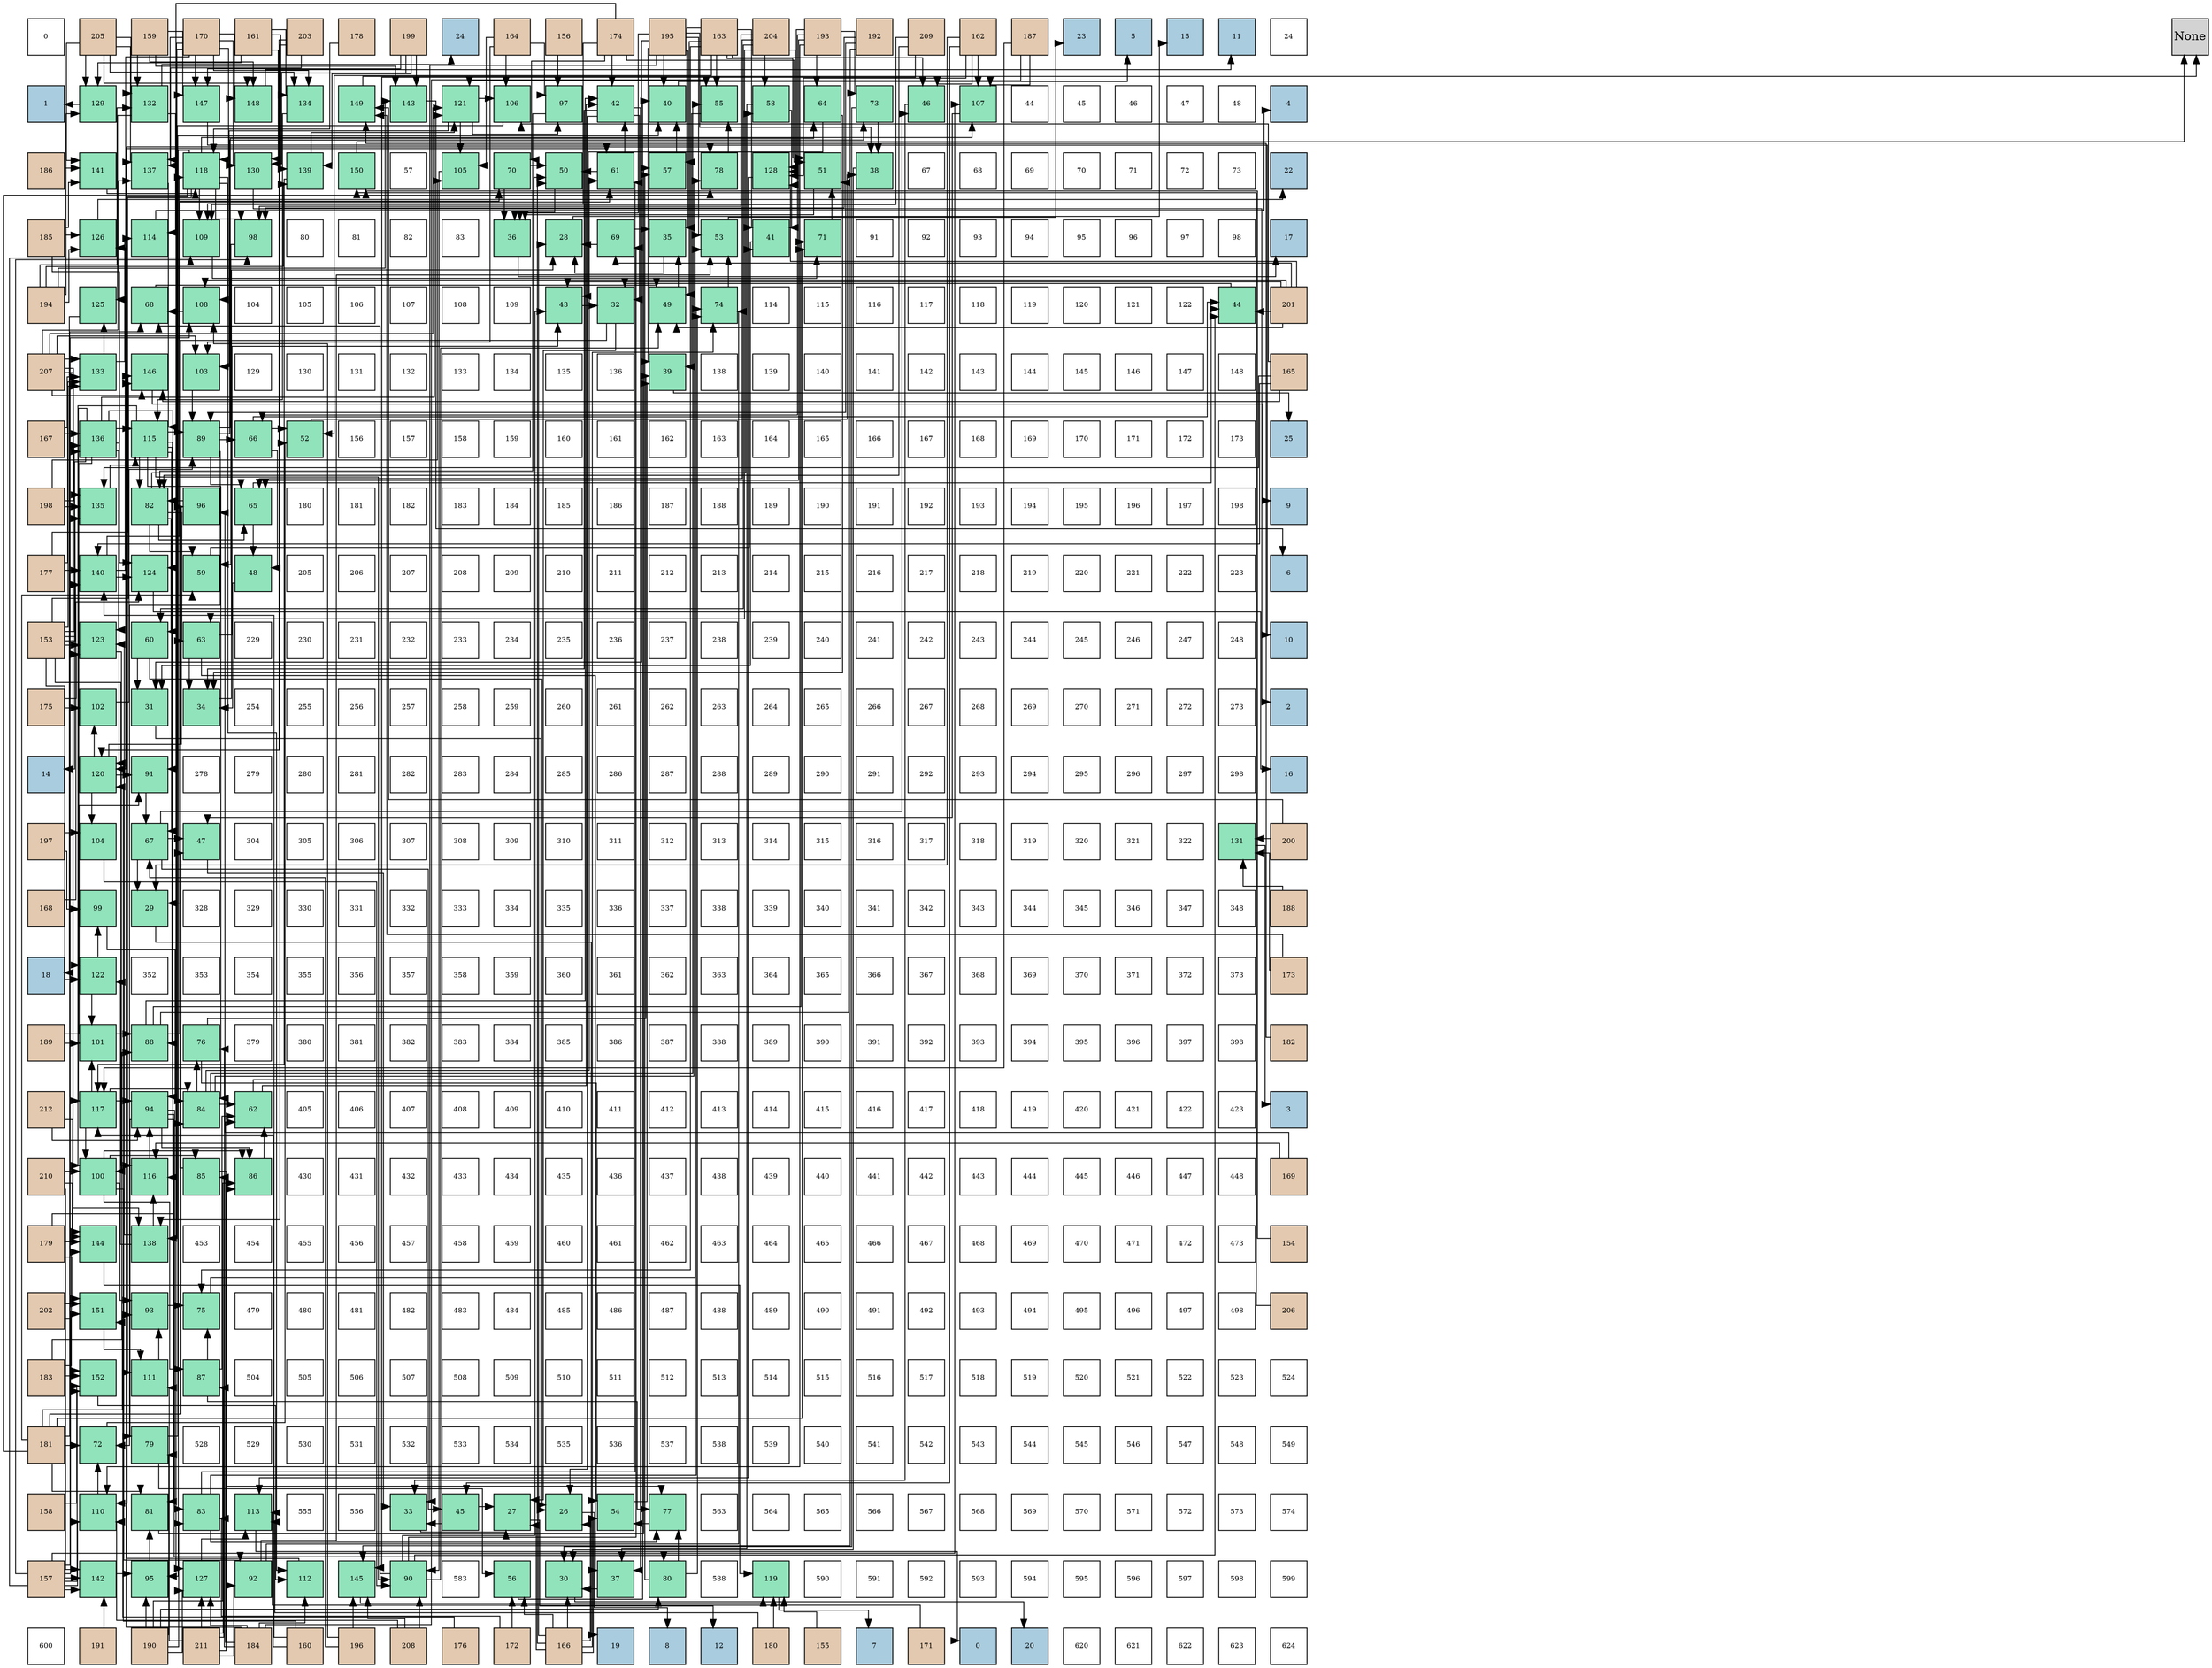 digraph layout{
 rankdir=TB;
 splines=ortho;
 node [style=filled shape=square fixedsize=true width=0.6];
0[label="0", fontsize=8, fillcolor="#ffffff"];
1[label="205", fontsize=8, fillcolor="#e3c9af"];
2[label="159", fontsize=8, fillcolor="#e3c9af"];
3[label="170", fontsize=8, fillcolor="#e3c9af"];
4[label="161", fontsize=8, fillcolor="#e3c9af"];
5[label="203", fontsize=8, fillcolor="#e3c9af"];
6[label="178", fontsize=8, fillcolor="#e3c9af"];
7[label="199", fontsize=8, fillcolor="#e3c9af"];
8[label="24", fontsize=8, fillcolor="#a9ccde"];
9[label="164", fontsize=8, fillcolor="#e3c9af"];
10[label="156", fontsize=8, fillcolor="#e3c9af"];
11[label="174", fontsize=8, fillcolor="#e3c9af"];
12[label="195", fontsize=8, fillcolor="#e3c9af"];
13[label="163", fontsize=8, fillcolor="#e3c9af"];
14[label="204", fontsize=8, fillcolor="#e3c9af"];
15[label="193", fontsize=8, fillcolor="#e3c9af"];
16[label="192", fontsize=8, fillcolor="#e3c9af"];
17[label="209", fontsize=8, fillcolor="#e3c9af"];
18[label="162", fontsize=8, fillcolor="#e3c9af"];
19[label="187", fontsize=8, fillcolor="#e3c9af"];
20[label="23", fontsize=8, fillcolor="#a9ccde"];
21[label="5", fontsize=8, fillcolor="#a9ccde"];
22[label="15", fontsize=8, fillcolor="#a9ccde"];
23[label="11", fontsize=8, fillcolor="#a9ccde"];
24[label="24", fontsize=8, fillcolor="#ffffff"];
25[label="1", fontsize=8, fillcolor="#a9ccde"];
26[label="129", fontsize=8, fillcolor="#91e3bb"];
27[label="132", fontsize=8, fillcolor="#91e3bb"];
28[label="147", fontsize=8, fillcolor="#91e3bb"];
29[label="148", fontsize=8, fillcolor="#91e3bb"];
30[label="134", fontsize=8, fillcolor="#91e3bb"];
31[label="149", fontsize=8, fillcolor="#91e3bb"];
32[label="143", fontsize=8, fillcolor="#91e3bb"];
33[label="121", fontsize=8, fillcolor="#91e3bb"];
34[label="106", fontsize=8, fillcolor="#91e3bb"];
35[label="97", fontsize=8, fillcolor="#91e3bb"];
36[label="42", fontsize=8, fillcolor="#91e3bb"];
37[label="40", fontsize=8, fillcolor="#91e3bb"];
38[label="55", fontsize=8, fillcolor="#91e3bb"];
39[label="58", fontsize=8, fillcolor="#91e3bb"];
40[label="64", fontsize=8, fillcolor="#91e3bb"];
41[label="73", fontsize=8, fillcolor="#91e3bb"];
42[label="46", fontsize=8, fillcolor="#91e3bb"];
43[label="107", fontsize=8, fillcolor="#91e3bb"];
44[label="44", fontsize=8, fillcolor="#ffffff"];
45[label="45", fontsize=8, fillcolor="#ffffff"];
46[label="46", fontsize=8, fillcolor="#ffffff"];
47[label="47", fontsize=8, fillcolor="#ffffff"];
48[label="48", fontsize=8, fillcolor="#ffffff"];
49[label="4", fontsize=8, fillcolor="#a9ccde"];
50[label="186", fontsize=8, fillcolor="#e3c9af"];
51[label="141", fontsize=8, fillcolor="#91e3bb"];
52[label="137", fontsize=8, fillcolor="#91e3bb"];
53[label="118", fontsize=8, fillcolor="#91e3bb"];
54[label="130", fontsize=8, fillcolor="#91e3bb"];
55[label="139", fontsize=8, fillcolor="#91e3bb"];
56[label="150", fontsize=8, fillcolor="#91e3bb"];
57[label="57", fontsize=8, fillcolor="#ffffff"];
58[label="105", fontsize=8, fillcolor="#91e3bb"];
59[label="70", fontsize=8, fillcolor="#91e3bb"];
60[label="50", fontsize=8, fillcolor="#91e3bb"];
61[label="61", fontsize=8, fillcolor="#91e3bb"];
62[label="57", fontsize=8, fillcolor="#91e3bb"];
63[label="78", fontsize=8, fillcolor="#91e3bb"];
64[label="128", fontsize=8, fillcolor="#91e3bb"];
65[label="51", fontsize=8, fillcolor="#91e3bb"];
66[label="38", fontsize=8, fillcolor="#91e3bb"];
67[label="67", fontsize=8, fillcolor="#ffffff"];
68[label="68", fontsize=8, fillcolor="#ffffff"];
69[label="69", fontsize=8, fillcolor="#ffffff"];
70[label="70", fontsize=8, fillcolor="#ffffff"];
71[label="71", fontsize=8, fillcolor="#ffffff"];
72[label="72", fontsize=8, fillcolor="#ffffff"];
73[label="73", fontsize=8, fillcolor="#ffffff"];
74[label="22", fontsize=8, fillcolor="#a9ccde"];
75[label="185", fontsize=8, fillcolor="#e3c9af"];
76[label="126", fontsize=8, fillcolor="#91e3bb"];
77[label="114", fontsize=8, fillcolor="#91e3bb"];
78[label="109", fontsize=8, fillcolor="#91e3bb"];
79[label="98", fontsize=8, fillcolor="#91e3bb"];
80[label="80", fontsize=8, fillcolor="#ffffff"];
81[label="81", fontsize=8, fillcolor="#ffffff"];
82[label="82", fontsize=8, fillcolor="#ffffff"];
83[label="83", fontsize=8, fillcolor="#ffffff"];
84[label="36", fontsize=8, fillcolor="#91e3bb"];
85[label="28", fontsize=8, fillcolor="#91e3bb"];
86[label="69", fontsize=8, fillcolor="#91e3bb"];
87[label="35", fontsize=8, fillcolor="#91e3bb"];
88[label="53", fontsize=8, fillcolor="#91e3bb"];
89[label="41", fontsize=8, fillcolor="#91e3bb"];
90[label="71", fontsize=8, fillcolor="#91e3bb"];
91[label="91", fontsize=8, fillcolor="#ffffff"];
92[label="92", fontsize=8, fillcolor="#ffffff"];
93[label="93", fontsize=8, fillcolor="#ffffff"];
94[label="94", fontsize=8, fillcolor="#ffffff"];
95[label="95", fontsize=8, fillcolor="#ffffff"];
96[label="96", fontsize=8, fillcolor="#ffffff"];
97[label="97", fontsize=8, fillcolor="#ffffff"];
98[label="98", fontsize=8, fillcolor="#ffffff"];
99[label="17", fontsize=8, fillcolor="#a9ccde"];
100[label="194", fontsize=8, fillcolor="#e3c9af"];
101[label="125", fontsize=8, fillcolor="#91e3bb"];
102[label="68", fontsize=8, fillcolor="#91e3bb"];
103[label="108", fontsize=8, fillcolor="#91e3bb"];
104[label="104", fontsize=8, fillcolor="#ffffff"];
105[label="105", fontsize=8, fillcolor="#ffffff"];
106[label="106", fontsize=8, fillcolor="#ffffff"];
107[label="107", fontsize=8, fillcolor="#ffffff"];
108[label="108", fontsize=8, fillcolor="#ffffff"];
109[label="109", fontsize=8, fillcolor="#ffffff"];
110[label="43", fontsize=8, fillcolor="#91e3bb"];
111[label="32", fontsize=8, fillcolor="#91e3bb"];
112[label="49", fontsize=8, fillcolor="#91e3bb"];
113[label="74", fontsize=8, fillcolor="#91e3bb"];
114[label="114", fontsize=8, fillcolor="#ffffff"];
115[label="115", fontsize=8, fillcolor="#ffffff"];
116[label="116", fontsize=8, fillcolor="#ffffff"];
117[label="117", fontsize=8, fillcolor="#ffffff"];
118[label="118", fontsize=8, fillcolor="#ffffff"];
119[label="119", fontsize=8, fillcolor="#ffffff"];
120[label="120", fontsize=8, fillcolor="#ffffff"];
121[label="121", fontsize=8, fillcolor="#ffffff"];
122[label="122", fontsize=8, fillcolor="#ffffff"];
123[label="44", fontsize=8, fillcolor="#91e3bb"];
124[label="201", fontsize=8, fillcolor="#e3c9af"];
125[label="207", fontsize=8, fillcolor="#e3c9af"];
126[label="133", fontsize=8, fillcolor="#91e3bb"];
127[label="146", fontsize=8, fillcolor="#91e3bb"];
128[label="103", fontsize=8, fillcolor="#91e3bb"];
129[label="129", fontsize=8, fillcolor="#ffffff"];
130[label="130", fontsize=8, fillcolor="#ffffff"];
131[label="131", fontsize=8, fillcolor="#ffffff"];
132[label="132", fontsize=8, fillcolor="#ffffff"];
133[label="133", fontsize=8, fillcolor="#ffffff"];
134[label="134", fontsize=8, fillcolor="#ffffff"];
135[label="135", fontsize=8, fillcolor="#ffffff"];
136[label="136", fontsize=8, fillcolor="#ffffff"];
137[label="39", fontsize=8, fillcolor="#91e3bb"];
138[label="138", fontsize=8, fillcolor="#ffffff"];
139[label="139", fontsize=8, fillcolor="#ffffff"];
140[label="140", fontsize=8, fillcolor="#ffffff"];
141[label="141", fontsize=8, fillcolor="#ffffff"];
142[label="142", fontsize=8, fillcolor="#ffffff"];
143[label="143", fontsize=8, fillcolor="#ffffff"];
144[label="144", fontsize=8, fillcolor="#ffffff"];
145[label="145", fontsize=8, fillcolor="#ffffff"];
146[label="146", fontsize=8, fillcolor="#ffffff"];
147[label="147", fontsize=8, fillcolor="#ffffff"];
148[label="148", fontsize=8, fillcolor="#ffffff"];
149[label="165", fontsize=8, fillcolor="#e3c9af"];
150[label="167", fontsize=8, fillcolor="#e3c9af"];
151[label="136", fontsize=8, fillcolor="#91e3bb"];
152[label="115", fontsize=8, fillcolor="#91e3bb"];
153[label="89", fontsize=8, fillcolor="#91e3bb"];
154[label="66", fontsize=8, fillcolor="#91e3bb"];
155[label="52", fontsize=8, fillcolor="#91e3bb"];
156[label="156", fontsize=8, fillcolor="#ffffff"];
157[label="157", fontsize=8, fillcolor="#ffffff"];
158[label="158", fontsize=8, fillcolor="#ffffff"];
159[label="159", fontsize=8, fillcolor="#ffffff"];
160[label="160", fontsize=8, fillcolor="#ffffff"];
161[label="161", fontsize=8, fillcolor="#ffffff"];
162[label="162", fontsize=8, fillcolor="#ffffff"];
163[label="163", fontsize=8, fillcolor="#ffffff"];
164[label="164", fontsize=8, fillcolor="#ffffff"];
165[label="165", fontsize=8, fillcolor="#ffffff"];
166[label="166", fontsize=8, fillcolor="#ffffff"];
167[label="167", fontsize=8, fillcolor="#ffffff"];
168[label="168", fontsize=8, fillcolor="#ffffff"];
169[label="169", fontsize=8, fillcolor="#ffffff"];
170[label="170", fontsize=8, fillcolor="#ffffff"];
171[label="171", fontsize=8, fillcolor="#ffffff"];
172[label="172", fontsize=8, fillcolor="#ffffff"];
173[label="173", fontsize=8, fillcolor="#ffffff"];
174[label="25", fontsize=8, fillcolor="#a9ccde"];
175[label="198", fontsize=8, fillcolor="#e3c9af"];
176[label="135", fontsize=8, fillcolor="#91e3bb"];
177[label="82", fontsize=8, fillcolor="#91e3bb"];
178[label="96", fontsize=8, fillcolor="#91e3bb"];
179[label="65", fontsize=8, fillcolor="#91e3bb"];
180[label="180", fontsize=8, fillcolor="#ffffff"];
181[label="181", fontsize=8, fillcolor="#ffffff"];
182[label="182", fontsize=8, fillcolor="#ffffff"];
183[label="183", fontsize=8, fillcolor="#ffffff"];
184[label="184", fontsize=8, fillcolor="#ffffff"];
185[label="185", fontsize=8, fillcolor="#ffffff"];
186[label="186", fontsize=8, fillcolor="#ffffff"];
187[label="187", fontsize=8, fillcolor="#ffffff"];
188[label="188", fontsize=8, fillcolor="#ffffff"];
189[label="189", fontsize=8, fillcolor="#ffffff"];
190[label="190", fontsize=8, fillcolor="#ffffff"];
191[label="191", fontsize=8, fillcolor="#ffffff"];
192[label="192", fontsize=8, fillcolor="#ffffff"];
193[label="193", fontsize=8, fillcolor="#ffffff"];
194[label="194", fontsize=8, fillcolor="#ffffff"];
195[label="195", fontsize=8, fillcolor="#ffffff"];
196[label="196", fontsize=8, fillcolor="#ffffff"];
197[label="197", fontsize=8, fillcolor="#ffffff"];
198[label="198", fontsize=8, fillcolor="#ffffff"];
199[label="9", fontsize=8, fillcolor="#a9ccde"];
200[label="177", fontsize=8, fillcolor="#e3c9af"];
201[label="140", fontsize=8, fillcolor="#91e3bb"];
202[label="124", fontsize=8, fillcolor="#91e3bb"];
203[label="59", fontsize=8, fillcolor="#91e3bb"];
204[label="48", fontsize=8, fillcolor="#91e3bb"];
205[label="205", fontsize=8, fillcolor="#ffffff"];
206[label="206", fontsize=8, fillcolor="#ffffff"];
207[label="207", fontsize=8, fillcolor="#ffffff"];
208[label="208", fontsize=8, fillcolor="#ffffff"];
209[label="209", fontsize=8, fillcolor="#ffffff"];
210[label="210", fontsize=8, fillcolor="#ffffff"];
211[label="211", fontsize=8, fillcolor="#ffffff"];
212[label="212", fontsize=8, fillcolor="#ffffff"];
213[label="213", fontsize=8, fillcolor="#ffffff"];
214[label="214", fontsize=8, fillcolor="#ffffff"];
215[label="215", fontsize=8, fillcolor="#ffffff"];
216[label="216", fontsize=8, fillcolor="#ffffff"];
217[label="217", fontsize=8, fillcolor="#ffffff"];
218[label="218", fontsize=8, fillcolor="#ffffff"];
219[label="219", fontsize=8, fillcolor="#ffffff"];
220[label="220", fontsize=8, fillcolor="#ffffff"];
221[label="221", fontsize=8, fillcolor="#ffffff"];
222[label="222", fontsize=8, fillcolor="#ffffff"];
223[label="223", fontsize=8, fillcolor="#ffffff"];
224[label="6", fontsize=8, fillcolor="#a9ccde"];
225[label="153", fontsize=8, fillcolor="#e3c9af"];
226[label="123", fontsize=8, fillcolor="#91e3bb"];
227[label="60", fontsize=8, fillcolor="#91e3bb"];
228[label="63", fontsize=8, fillcolor="#91e3bb"];
229[label="229", fontsize=8, fillcolor="#ffffff"];
230[label="230", fontsize=8, fillcolor="#ffffff"];
231[label="231", fontsize=8, fillcolor="#ffffff"];
232[label="232", fontsize=8, fillcolor="#ffffff"];
233[label="233", fontsize=8, fillcolor="#ffffff"];
234[label="234", fontsize=8, fillcolor="#ffffff"];
235[label="235", fontsize=8, fillcolor="#ffffff"];
236[label="236", fontsize=8, fillcolor="#ffffff"];
237[label="237", fontsize=8, fillcolor="#ffffff"];
238[label="238", fontsize=8, fillcolor="#ffffff"];
239[label="239", fontsize=8, fillcolor="#ffffff"];
240[label="240", fontsize=8, fillcolor="#ffffff"];
241[label="241", fontsize=8, fillcolor="#ffffff"];
242[label="242", fontsize=8, fillcolor="#ffffff"];
243[label="243", fontsize=8, fillcolor="#ffffff"];
244[label="244", fontsize=8, fillcolor="#ffffff"];
245[label="245", fontsize=8, fillcolor="#ffffff"];
246[label="246", fontsize=8, fillcolor="#ffffff"];
247[label="247", fontsize=8, fillcolor="#ffffff"];
248[label="248", fontsize=8, fillcolor="#ffffff"];
249[label="10", fontsize=8, fillcolor="#a9ccde"];
250[label="175", fontsize=8, fillcolor="#e3c9af"];
251[label="102", fontsize=8, fillcolor="#91e3bb"];
252[label="31", fontsize=8, fillcolor="#91e3bb"];
253[label="34", fontsize=8, fillcolor="#91e3bb"];
254[label="254", fontsize=8, fillcolor="#ffffff"];
255[label="255", fontsize=8, fillcolor="#ffffff"];
256[label="256", fontsize=8, fillcolor="#ffffff"];
257[label="257", fontsize=8, fillcolor="#ffffff"];
258[label="258", fontsize=8, fillcolor="#ffffff"];
259[label="259", fontsize=8, fillcolor="#ffffff"];
260[label="260", fontsize=8, fillcolor="#ffffff"];
261[label="261", fontsize=8, fillcolor="#ffffff"];
262[label="262", fontsize=8, fillcolor="#ffffff"];
263[label="263", fontsize=8, fillcolor="#ffffff"];
264[label="264", fontsize=8, fillcolor="#ffffff"];
265[label="265", fontsize=8, fillcolor="#ffffff"];
266[label="266", fontsize=8, fillcolor="#ffffff"];
267[label="267", fontsize=8, fillcolor="#ffffff"];
268[label="268", fontsize=8, fillcolor="#ffffff"];
269[label="269", fontsize=8, fillcolor="#ffffff"];
270[label="270", fontsize=8, fillcolor="#ffffff"];
271[label="271", fontsize=8, fillcolor="#ffffff"];
272[label="272", fontsize=8, fillcolor="#ffffff"];
273[label="273", fontsize=8, fillcolor="#ffffff"];
274[label="2", fontsize=8, fillcolor="#a9ccde"];
275[label="14", fontsize=8, fillcolor="#a9ccde"];
276[label="120", fontsize=8, fillcolor="#91e3bb"];
277[label="91", fontsize=8, fillcolor="#91e3bb"];
278[label="278", fontsize=8, fillcolor="#ffffff"];
279[label="279", fontsize=8, fillcolor="#ffffff"];
280[label="280", fontsize=8, fillcolor="#ffffff"];
281[label="281", fontsize=8, fillcolor="#ffffff"];
282[label="282", fontsize=8, fillcolor="#ffffff"];
283[label="283", fontsize=8, fillcolor="#ffffff"];
284[label="284", fontsize=8, fillcolor="#ffffff"];
285[label="285", fontsize=8, fillcolor="#ffffff"];
286[label="286", fontsize=8, fillcolor="#ffffff"];
287[label="287", fontsize=8, fillcolor="#ffffff"];
288[label="288", fontsize=8, fillcolor="#ffffff"];
289[label="289", fontsize=8, fillcolor="#ffffff"];
290[label="290", fontsize=8, fillcolor="#ffffff"];
291[label="291", fontsize=8, fillcolor="#ffffff"];
292[label="292", fontsize=8, fillcolor="#ffffff"];
293[label="293", fontsize=8, fillcolor="#ffffff"];
294[label="294", fontsize=8, fillcolor="#ffffff"];
295[label="295", fontsize=8, fillcolor="#ffffff"];
296[label="296", fontsize=8, fillcolor="#ffffff"];
297[label="297", fontsize=8, fillcolor="#ffffff"];
298[label="298", fontsize=8, fillcolor="#ffffff"];
299[label="16", fontsize=8, fillcolor="#a9ccde"];
300[label="197", fontsize=8, fillcolor="#e3c9af"];
301[label="104", fontsize=8, fillcolor="#91e3bb"];
302[label="67", fontsize=8, fillcolor="#91e3bb"];
303[label="47", fontsize=8, fillcolor="#91e3bb"];
304[label="304", fontsize=8, fillcolor="#ffffff"];
305[label="305", fontsize=8, fillcolor="#ffffff"];
306[label="306", fontsize=8, fillcolor="#ffffff"];
307[label="307", fontsize=8, fillcolor="#ffffff"];
308[label="308", fontsize=8, fillcolor="#ffffff"];
309[label="309", fontsize=8, fillcolor="#ffffff"];
310[label="310", fontsize=8, fillcolor="#ffffff"];
311[label="311", fontsize=8, fillcolor="#ffffff"];
312[label="312", fontsize=8, fillcolor="#ffffff"];
313[label="313", fontsize=8, fillcolor="#ffffff"];
314[label="314", fontsize=8, fillcolor="#ffffff"];
315[label="315", fontsize=8, fillcolor="#ffffff"];
316[label="316", fontsize=8, fillcolor="#ffffff"];
317[label="317", fontsize=8, fillcolor="#ffffff"];
318[label="318", fontsize=8, fillcolor="#ffffff"];
319[label="319", fontsize=8, fillcolor="#ffffff"];
320[label="320", fontsize=8, fillcolor="#ffffff"];
321[label="321", fontsize=8, fillcolor="#ffffff"];
322[label="322", fontsize=8, fillcolor="#ffffff"];
323[label="131", fontsize=8, fillcolor="#91e3bb"];
324[label="200", fontsize=8, fillcolor="#e3c9af"];
325[label="168", fontsize=8, fillcolor="#e3c9af"];
326[label="99", fontsize=8, fillcolor="#91e3bb"];
327[label="29", fontsize=8, fillcolor="#91e3bb"];
328[label="328", fontsize=8, fillcolor="#ffffff"];
329[label="329", fontsize=8, fillcolor="#ffffff"];
330[label="330", fontsize=8, fillcolor="#ffffff"];
331[label="331", fontsize=8, fillcolor="#ffffff"];
332[label="332", fontsize=8, fillcolor="#ffffff"];
333[label="333", fontsize=8, fillcolor="#ffffff"];
334[label="334", fontsize=8, fillcolor="#ffffff"];
335[label="335", fontsize=8, fillcolor="#ffffff"];
336[label="336", fontsize=8, fillcolor="#ffffff"];
337[label="337", fontsize=8, fillcolor="#ffffff"];
338[label="338", fontsize=8, fillcolor="#ffffff"];
339[label="339", fontsize=8, fillcolor="#ffffff"];
340[label="340", fontsize=8, fillcolor="#ffffff"];
341[label="341", fontsize=8, fillcolor="#ffffff"];
342[label="342", fontsize=8, fillcolor="#ffffff"];
343[label="343", fontsize=8, fillcolor="#ffffff"];
344[label="344", fontsize=8, fillcolor="#ffffff"];
345[label="345", fontsize=8, fillcolor="#ffffff"];
346[label="346", fontsize=8, fillcolor="#ffffff"];
347[label="347", fontsize=8, fillcolor="#ffffff"];
348[label="348", fontsize=8, fillcolor="#ffffff"];
349[label="188", fontsize=8, fillcolor="#e3c9af"];
350[label="18", fontsize=8, fillcolor="#a9ccde"];
351[label="122", fontsize=8, fillcolor="#91e3bb"];
352[label="352", fontsize=8, fillcolor="#ffffff"];
353[label="353", fontsize=8, fillcolor="#ffffff"];
354[label="354", fontsize=8, fillcolor="#ffffff"];
355[label="355", fontsize=8, fillcolor="#ffffff"];
356[label="356", fontsize=8, fillcolor="#ffffff"];
357[label="357", fontsize=8, fillcolor="#ffffff"];
358[label="358", fontsize=8, fillcolor="#ffffff"];
359[label="359", fontsize=8, fillcolor="#ffffff"];
360[label="360", fontsize=8, fillcolor="#ffffff"];
361[label="361", fontsize=8, fillcolor="#ffffff"];
362[label="362", fontsize=8, fillcolor="#ffffff"];
363[label="363", fontsize=8, fillcolor="#ffffff"];
364[label="364", fontsize=8, fillcolor="#ffffff"];
365[label="365", fontsize=8, fillcolor="#ffffff"];
366[label="366", fontsize=8, fillcolor="#ffffff"];
367[label="367", fontsize=8, fillcolor="#ffffff"];
368[label="368", fontsize=8, fillcolor="#ffffff"];
369[label="369", fontsize=8, fillcolor="#ffffff"];
370[label="370", fontsize=8, fillcolor="#ffffff"];
371[label="371", fontsize=8, fillcolor="#ffffff"];
372[label="372", fontsize=8, fillcolor="#ffffff"];
373[label="373", fontsize=8, fillcolor="#ffffff"];
374[label="173", fontsize=8, fillcolor="#e3c9af"];
375[label="189", fontsize=8, fillcolor="#e3c9af"];
376[label="101", fontsize=8, fillcolor="#91e3bb"];
377[label="88", fontsize=8, fillcolor="#91e3bb"];
378[label="76", fontsize=8, fillcolor="#91e3bb"];
379[label="379", fontsize=8, fillcolor="#ffffff"];
380[label="380", fontsize=8, fillcolor="#ffffff"];
381[label="381", fontsize=8, fillcolor="#ffffff"];
382[label="382", fontsize=8, fillcolor="#ffffff"];
383[label="383", fontsize=8, fillcolor="#ffffff"];
384[label="384", fontsize=8, fillcolor="#ffffff"];
385[label="385", fontsize=8, fillcolor="#ffffff"];
386[label="386", fontsize=8, fillcolor="#ffffff"];
387[label="387", fontsize=8, fillcolor="#ffffff"];
388[label="388", fontsize=8, fillcolor="#ffffff"];
389[label="389", fontsize=8, fillcolor="#ffffff"];
390[label="390", fontsize=8, fillcolor="#ffffff"];
391[label="391", fontsize=8, fillcolor="#ffffff"];
392[label="392", fontsize=8, fillcolor="#ffffff"];
393[label="393", fontsize=8, fillcolor="#ffffff"];
394[label="394", fontsize=8, fillcolor="#ffffff"];
395[label="395", fontsize=8, fillcolor="#ffffff"];
396[label="396", fontsize=8, fillcolor="#ffffff"];
397[label="397", fontsize=8, fillcolor="#ffffff"];
398[label="398", fontsize=8, fillcolor="#ffffff"];
399[label="182", fontsize=8, fillcolor="#e3c9af"];
400[label="212", fontsize=8, fillcolor="#e3c9af"];
401[label="117", fontsize=8, fillcolor="#91e3bb"];
402[label="94", fontsize=8, fillcolor="#91e3bb"];
403[label="84", fontsize=8, fillcolor="#91e3bb"];
404[label="62", fontsize=8, fillcolor="#91e3bb"];
405[label="405", fontsize=8, fillcolor="#ffffff"];
406[label="406", fontsize=8, fillcolor="#ffffff"];
407[label="407", fontsize=8, fillcolor="#ffffff"];
408[label="408", fontsize=8, fillcolor="#ffffff"];
409[label="409", fontsize=8, fillcolor="#ffffff"];
410[label="410", fontsize=8, fillcolor="#ffffff"];
411[label="411", fontsize=8, fillcolor="#ffffff"];
412[label="412", fontsize=8, fillcolor="#ffffff"];
413[label="413", fontsize=8, fillcolor="#ffffff"];
414[label="414", fontsize=8, fillcolor="#ffffff"];
415[label="415", fontsize=8, fillcolor="#ffffff"];
416[label="416", fontsize=8, fillcolor="#ffffff"];
417[label="417", fontsize=8, fillcolor="#ffffff"];
418[label="418", fontsize=8, fillcolor="#ffffff"];
419[label="419", fontsize=8, fillcolor="#ffffff"];
420[label="420", fontsize=8, fillcolor="#ffffff"];
421[label="421", fontsize=8, fillcolor="#ffffff"];
422[label="422", fontsize=8, fillcolor="#ffffff"];
423[label="423", fontsize=8, fillcolor="#ffffff"];
424[label="3", fontsize=8, fillcolor="#a9ccde"];
425[label="210", fontsize=8, fillcolor="#e3c9af"];
426[label="100", fontsize=8, fillcolor="#91e3bb"];
427[label="116", fontsize=8, fillcolor="#91e3bb"];
428[label="85", fontsize=8, fillcolor="#91e3bb"];
429[label="86", fontsize=8, fillcolor="#91e3bb"];
430[label="430", fontsize=8, fillcolor="#ffffff"];
431[label="431", fontsize=8, fillcolor="#ffffff"];
432[label="432", fontsize=8, fillcolor="#ffffff"];
433[label="433", fontsize=8, fillcolor="#ffffff"];
434[label="434", fontsize=8, fillcolor="#ffffff"];
435[label="435", fontsize=8, fillcolor="#ffffff"];
436[label="436", fontsize=8, fillcolor="#ffffff"];
437[label="437", fontsize=8, fillcolor="#ffffff"];
438[label="438", fontsize=8, fillcolor="#ffffff"];
439[label="439", fontsize=8, fillcolor="#ffffff"];
440[label="440", fontsize=8, fillcolor="#ffffff"];
441[label="441", fontsize=8, fillcolor="#ffffff"];
442[label="442", fontsize=8, fillcolor="#ffffff"];
443[label="443", fontsize=8, fillcolor="#ffffff"];
444[label="444", fontsize=8, fillcolor="#ffffff"];
445[label="445", fontsize=8, fillcolor="#ffffff"];
446[label="446", fontsize=8, fillcolor="#ffffff"];
447[label="447", fontsize=8, fillcolor="#ffffff"];
448[label="448", fontsize=8, fillcolor="#ffffff"];
449[label="169", fontsize=8, fillcolor="#e3c9af"];
450[label="179", fontsize=8, fillcolor="#e3c9af"];
451[label="144", fontsize=8, fillcolor="#91e3bb"];
452[label="138", fontsize=8, fillcolor="#91e3bb"];
453[label="453", fontsize=8, fillcolor="#ffffff"];
454[label="454", fontsize=8, fillcolor="#ffffff"];
455[label="455", fontsize=8, fillcolor="#ffffff"];
456[label="456", fontsize=8, fillcolor="#ffffff"];
457[label="457", fontsize=8, fillcolor="#ffffff"];
458[label="458", fontsize=8, fillcolor="#ffffff"];
459[label="459", fontsize=8, fillcolor="#ffffff"];
460[label="460", fontsize=8, fillcolor="#ffffff"];
461[label="461", fontsize=8, fillcolor="#ffffff"];
462[label="462", fontsize=8, fillcolor="#ffffff"];
463[label="463", fontsize=8, fillcolor="#ffffff"];
464[label="464", fontsize=8, fillcolor="#ffffff"];
465[label="465", fontsize=8, fillcolor="#ffffff"];
466[label="466", fontsize=8, fillcolor="#ffffff"];
467[label="467", fontsize=8, fillcolor="#ffffff"];
468[label="468", fontsize=8, fillcolor="#ffffff"];
469[label="469", fontsize=8, fillcolor="#ffffff"];
470[label="470", fontsize=8, fillcolor="#ffffff"];
471[label="471", fontsize=8, fillcolor="#ffffff"];
472[label="472", fontsize=8, fillcolor="#ffffff"];
473[label="473", fontsize=8, fillcolor="#ffffff"];
474[label="154", fontsize=8, fillcolor="#e3c9af"];
475[label="202", fontsize=8, fillcolor="#e3c9af"];
476[label="151", fontsize=8, fillcolor="#91e3bb"];
477[label="93", fontsize=8, fillcolor="#91e3bb"];
478[label="75", fontsize=8, fillcolor="#91e3bb"];
479[label="479", fontsize=8, fillcolor="#ffffff"];
480[label="480", fontsize=8, fillcolor="#ffffff"];
481[label="481", fontsize=8, fillcolor="#ffffff"];
482[label="482", fontsize=8, fillcolor="#ffffff"];
483[label="483", fontsize=8, fillcolor="#ffffff"];
484[label="484", fontsize=8, fillcolor="#ffffff"];
485[label="485", fontsize=8, fillcolor="#ffffff"];
486[label="486", fontsize=8, fillcolor="#ffffff"];
487[label="487", fontsize=8, fillcolor="#ffffff"];
488[label="488", fontsize=8, fillcolor="#ffffff"];
489[label="489", fontsize=8, fillcolor="#ffffff"];
490[label="490", fontsize=8, fillcolor="#ffffff"];
491[label="491", fontsize=8, fillcolor="#ffffff"];
492[label="492", fontsize=8, fillcolor="#ffffff"];
493[label="493", fontsize=8, fillcolor="#ffffff"];
494[label="494", fontsize=8, fillcolor="#ffffff"];
495[label="495", fontsize=8, fillcolor="#ffffff"];
496[label="496", fontsize=8, fillcolor="#ffffff"];
497[label="497", fontsize=8, fillcolor="#ffffff"];
498[label="498", fontsize=8, fillcolor="#ffffff"];
499[label="206", fontsize=8, fillcolor="#e3c9af"];
500[label="183", fontsize=8, fillcolor="#e3c9af"];
501[label="152", fontsize=8, fillcolor="#91e3bb"];
502[label="111", fontsize=8, fillcolor="#91e3bb"];
503[label="87", fontsize=8, fillcolor="#91e3bb"];
504[label="504", fontsize=8, fillcolor="#ffffff"];
505[label="505", fontsize=8, fillcolor="#ffffff"];
506[label="506", fontsize=8, fillcolor="#ffffff"];
507[label="507", fontsize=8, fillcolor="#ffffff"];
508[label="508", fontsize=8, fillcolor="#ffffff"];
509[label="509", fontsize=8, fillcolor="#ffffff"];
510[label="510", fontsize=8, fillcolor="#ffffff"];
511[label="511", fontsize=8, fillcolor="#ffffff"];
512[label="512", fontsize=8, fillcolor="#ffffff"];
513[label="513", fontsize=8, fillcolor="#ffffff"];
514[label="514", fontsize=8, fillcolor="#ffffff"];
515[label="515", fontsize=8, fillcolor="#ffffff"];
516[label="516", fontsize=8, fillcolor="#ffffff"];
517[label="517", fontsize=8, fillcolor="#ffffff"];
518[label="518", fontsize=8, fillcolor="#ffffff"];
519[label="519", fontsize=8, fillcolor="#ffffff"];
520[label="520", fontsize=8, fillcolor="#ffffff"];
521[label="521", fontsize=8, fillcolor="#ffffff"];
522[label="522", fontsize=8, fillcolor="#ffffff"];
523[label="523", fontsize=8, fillcolor="#ffffff"];
524[label="524", fontsize=8, fillcolor="#ffffff"];
525[label="181", fontsize=8, fillcolor="#e3c9af"];
526[label="72", fontsize=8, fillcolor="#91e3bb"];
527[label="79", fontsize=8, fillcolor="#91e3bb"];
528[label="528", fontsize=8, fillcolor="#ffffff"];
529[label="529", fontsize=8, fillcolor="#ffffff"];
530[label="530", fontsize=8, fillcolor="#ffffff"];
531[label="531", fontsize=8, fillcolor="#ffffff"];
532[label="532", fontsize=8, fillcolor="#ffffff"];
533[label="533", fontsize=8, fillcolor="#ffffff"];
534[label="534", fontsize=8, fillcolor="#ffffff"];
535[label="535", fontsize=8, fillcolor="#ffffff"];
536[label="536", fontsize=8, fillcolor="#ffffff"];
537[label="537", fontsize=8, fillcolor="#ffffff"];
538[label="538", fontsize=8, fillcolor="#ffffff"];
539[label="539", fontsize=8, fillcolor="#ffffff"];
540[label="540", fontsize=8, fillcolor="#ffffff"];
541[label="541", fontsize=8, fillcolor="#ffffff"];
542[label="542", fontsize=8, fillcolor="#ffffff"];
543[label="543", fontsize=8, fillcolor="#ffffff"];
544[label="544", fontsize=8, fillcolor="#ffffff"];
545[label="545", fontsize=8, fillcolor="#ffffff"];
546[label="546", fontsize=8, fillcolor="#ffffff"];
547[label="547", fontsize=8, fillcolor="#ffffff"];
548[label="548", fontsize=8, fillcolor="#ffffff"];
549[label="549", fontsize=8, fillcolor="#ffffff"];
550[label="158", fontsize=8, fillcolor="#e3c9af"];
551[label="110", fontsize=8, fillcolor="#91e3bb"];
552[label="81", fontsize=8, fillcolor="#91e3bb"];
553[label="83", fontsize=8, fillcolor="#91e3bb"];
554[label="113", fontsize=8, fillcolor="#91e3bb"];
555[label="555", fontsize=8, fillcolor="#ffffff"];
556[label="556", fontsize=8, fillcolor="#ffffff"];
557[label="33", fontsize=8, fillcolor="#91e3bb"];
558[label="45", fontsize=8, fillcolor="#91e3bb"];
559[label="27", fontsize=8, fillcolor="#91e3bb"];
560[label="26", fontsize=8, fillcolor="#91e3bb"];
561[label="54", fontsize=8, fillcolor="#91e3bb"];
562[label="77", fontsize=8, fillcolor="#91e3bb"];
563[label="563", fontsize=8, fillcolor="#ffffff"];
564[label="564", fontsize=8, fillcolor="#ffffff"];
565[label="565", fontsize=8, fillcolor="#ffffff"];
566[label="566", fontsize=8, fillcolor="#ffffff"];
567[label="567", fontsize=8, fillcolor="#ffffff"];
568[label="568", fontsize=8, fillcolor="#ffffff"];
569[label="569", fontsize=8, fillcolor="#ffffff"];
570[label="570", fontsize=8, fillcolor="#ffffff"];
571[label="571", fontsize=8, fillcolor="#ffffff"];
572[label="572", fontsize=8, fillcolor="#ffffff"];
573[label="573", fontsize=8, fillcolor="#ffffff"];
574[label="574", fontsize=8, fillcolor="#ffffff"];
575[label="157", fontsize=8, fillcolor="#e3c9af"];
576[label="142", fontsize=8, fillcolor="#91e3bb"];
577[label="95", fontsize=8, fillcolor="#91e3bb"];
578[label="127", fontsize=8, fillcolor="#91e3bb"];
579[label="92", fontsize=8, fillcolor="#91e3bb"];
580[label="112", fontsize=8, fillcolor="#91e3bb"];
581[label="145", fontsize=8, fillcolor="#91e3bb"];
582[label="90", fontsize=8, fillcolor="#91e3bb"];
583[label="583", fontsize=8, fillcolor="#ffffff"];
584[label="56", fontsize=8, fillcolor="#91e3bb"];
585[label="30", fontsize=8, fillcolor="#91e3bb"];
586[label="37", fontsize=8, fillcolor="#91e3bb"];
587[label="80", fontsize=8, fillcolor="#91e3bb"];
588[label="588", fontsize=8, fillcolor="#ffffff"];
589[label="119", fontsize=8, fillcolor="#91e3bb"];
590[label="590", fontsize=8, fillcolor="#ffffff"];
591[label="591", fontsize=8, fillcolor="#ffffff"];
592[label="592", fontsize=8, fillcolor="#ffffff"];
593[label="593", fontsize=8, fillcolor="#ffffff"];
594[label="594", fontsize=8, fillcolor="#ffffff"];
595[label="595", fontsize=8, fillcolor="#ffffff"];
596[label="596", fontsize=8, fillcolor="#ffffff"];
597[label="597", fontsize=8, fillcolor="#ffffff"];
598[label="598", fontsize=8, fillcolor="#ffffff"];
599[label="599", fontsize=8, fillcolor="#ffffff"];
600[label="600", fontsize=8, fillcolor="#ffffff"];
601[label="191", fontsize=8, fillcolor="#e3c9af"];
602[label="190", fontsize=8, fillcolor="#e3c9af"];
603[label="211", fontsize=8, fillcolor="#e3c9af"];
604[label="184", fontsize=8, fillcolor="#e3c9af"];
605[label="160", fontsize=8, fillcolor="#e3c9af"];
606[label="196", fontsize=8, fillcolor="#e3c9af"];
607[label="208", fontsize=8, fillcolor="#e3c9af"];
608[label="176", fontsize=8, fillcolor="#e3c9af"];
609[label="172", fontsize=8, fillcolor="#e3c9af"];
610[label="166", fontsize=8, fillcolor="#e3c9af"];
611[label="19", fontsize=8, fillcolor="#a9ccde"];
612[label="8", fontsize=8, fillcolor="#a9ccde"];
613[label="12", fontsize=8, fillcolor="#a9ccde"];
614[label="180", fontsize=8, fillcolor="#e3c9af"];
615[label="155", fontsize=8, fillcolor="#e3c9af"];
616[label="7", fontsize=8, fillcolor="#a9ccde"];
617[label="171", fontsize=8, fillcolor="#e3c9af"];
618[label="0", fontsize=8, fillcolor="#a9ccde"];
619[label="20", fontsize=8, fillcolor="#a9ccde"];
620[label="620", fontsize=8, fillcolor="#ffffff"];
621[label="621", fontsize=8, fillcolor="#ffffff"];
622[label="622", fontsize=8, fillcolor="#ffffff"];
623[label="623", fontsize=8, fillcolor="#ffffff"];
624[label="624", fontsize=8, fillcolor="#ffffff"];
edge [constraint=false, style=vis];560 -> 612;
559 -> 613;
85 -> 22;
327 -> 611;
585 -> 619;
252 -> 560;
111 -> 559;
111 -> 327;
557 -> 559;
253 -> 85;
87 -> 85;
84 -> 99;
586 -> 585;
66 -> 585;
137 -> 174;
37 -> 21;
89 -> 252;
36 -> 560;
36 -> 111;
36 -> 253;
36 -> 586;
110 -> 111;
123 -> 111;
558 -> 559;
558 -> 557;
42 -> 557;
303 -> 557;
204 -> 253;
112 -> 87;
60 -> 84;
65 -> 84;
155 -> 66;
88 -> 20;
561 -> 137;
38 -> 137;
584 -> 37;
62 -> 37;
39 -> 586;
39 -> 89;
203 -> 89;
227 -> 560;
227 -> 252;
61 -> 36;
61 -> 60;
404 -> 36;
404 -> 60;
228 -> 253;
228 -> 586;
228 -> 110;
40 -> 253;
40 -> 110;
179 -> 123;
179 -> 204;
154 -> 123;
154 -> 204;
154 -> 155;
302 -> 327;
302 -> 558;
302 -> 42;
302 -> 303;
102 -> 112;
86 -> 85;
86 -> 87;
59 -> 84;
59 -> 60;
90 -> 65;
526 -> 155;
41 -> 585;
41 -> 66;
113 -> 88;
478 -> 88;
378 -> 137;
378 -> 561;
562 -> 561;
63 -> 38;
527 -> 37;
527 -> 584;
587 -> 62;
587 -> 113;
587 -> 562;
552 -> 62;
177 -> 39;
177 -> 203;
177 -> 227;
177 -> 228;
177 -> 179;
553 -> 61;
553 -> 113;
553 -> 562;
403 -> 38;
403 -> 61;
403 -> 404;
403 -> 378;
403 -> 63;
428 -> 61;
428 -> 562;
429 -> 404;
503 -> 404;
503 -> 478;
503 -> 562;
377 -> 36;
377 -> 65;
377 -> 59;
377 -> 90;
153 -> 40;
153 -> 179;
153 -> 154;
153 -> 526;
153 -> 41;
582 -> 110;
582 -> 123;
582 -> 112;
582 -> 102;
582 -> 86;
277 -> 302;
579 -> 88;
579 -> 113;
477 -> 478;
402 -> 527;
402 -> 587;
402 -> 552;
402 -> 553;
402 -> 429;
577 -> 552;
178 -> 177;
35 -> 177;
79 -> 203;
326 -> 403;
426 -> 428;
426 -> 429;
426 -> 503;
426 -> 579;
426 -> 477;
376 -> 377;
251 -> 153;
128 -> 153;
301 -> 582;
58 -> 582;
34 -> 277;
43 -> 303;
103 -> 102;
78 -> 90;
551 -> 526;
502 -> 477;
580 -> 63;
554 -> 618;
77 -> 49;
152 -> 302;
152 -> 177;
152 -> 403;
152 -> 377;
152 -> 153;
152 -> 582;
152 -> 402;
152 -> 426;
427 -> 402;
401 -> 403;
401 -> 402;
401 -> 426;
401 -> 376;
53 -> 577;
53 -> 79;
53 -> 43;
53 -> 103;
53 -> 78;
53 -> 551;
53 -> 502;
53 -> 580;
589 -> 616;
276 -> 277;
276 -> 178;
276 -> 251;
276 -> 301;
33 -> 35;
33 -> 128;
33 -> 58;
33 -> 34;
351 -> 326;
351 -> 376;
226 -> 426;
202 -> 299;
101 -> 350;
76 -> 74;
578 -> 554;
64 -> 554;
26 -> 25;
54 -> 274;
323 -> 424;
27 -> 8;
27 -> 77;
27 -> 101;
126 -> 77;
126 -> 101;
30 -> 152;
176 -> 152;
151 -> 275;
151 -> 152;
151 -> 427;
151 -> 401;
151 -> 276;
151 -> 33;
151 -> 351;
151 -> 226;
52 -> 152;
452 -> 427;
452 -> 351;
452 -> 226;
55 -> 401;
55 -> 33;
201 -> 53;
201 -> 202;
201 -> 76;
51 -> 53;
576 -> 577;
32 -> 224;
451 -> 589;
581 -> 589;
127 -> 199;
28 -> 249;
29 -> 23;
31 -> None;
56 -> None;
476 -> 502;
501 -> 580;
225 -> 427;
225 -> 351;
225 -> 226;
225 -> 126;
225 -> 176;
225 -> 151;
225 -> 201;
225 -> 127;
474 -> 56;
615 -> 589;
10 -> 35;
575 -> 79;
575 -> 43;
575 -> 103;
575 -> 78;
575 -> 551;
575 -> 576;
575 -> 476;
575 -> 501;
550 -> 501;
2 -> 27;
2 -> 32;
2 -> 28;
2 -> 29;
605 -> 401;
605 -> 276;
605 -> 201;
4 -> 26;
4 -> 54;
4 -> 30;
4 -> 55;
18 -> 327;
18 -> 558;
18 -> 42;
18 -> 43;
18 -> 64;
13 -> 89;
13 -> 42;
13 -> 112;
13 -> 65;
13 -> 155;
13 -> 38;
13 -> 62;
13 -> 478;
9 -> 35;
9 -> 128;
9 -> 58;
9 -> 34;
149 -> 34;
149 -> 176;
149 -> 201;
149 -> 127;
610 -> 560;
610 -> 559;
610 -> 85;
610 -> 585;
610 -> 60;
610 -> 561;
610 -> 584;
610 -> 113;
150 -> 126;
150 -> 151;
325 -> 202;
449 -> 178;
449 -> 427;
3 -> 53;
3 -> 276;
3 -> 202;
3 -> 54;
3 -> 30;
3 -> 52;
3 -> 452;
3 -> 28;
3 -> 29;
617 -> 554;
609 -> 584;
609 -> 553;
374 -> 323;
374 -> 31;
11 -> 36;
11 -> 65;
11 -> 59;
11 -> 78;
11 -> 578;
250 -> 251;
250 -> 226;
608 -> 476;
200 -> 126;
200 -> 201;
200 -> 127;
6 -> 53;
450 -> 403;
450 -> 451;
450 -> 476;
614 -> 554;
614 -> 589;
525 -> 303;
525 -> 203;
525 -> 102;
525 -> 90;
525 -> 526;
525 -> 63;
525 -> 552;
525 -> 477;
399 -> 31;
500 -> 377;
500 -> 451;
500 -> 501;
604 -> 38;
604 -> 61;
604 -> 404;
604 -> 378;
604 -> 580;
604 -> 578;
75 -> 202;
75 -> 76;
75 -> 51;
50 -> 51;
19 -> 43;
19 -> 401;
19 -> 33;
349 -> 323;
375 -> 277;
375 -> 376;
602 -> 527;
602 -> 587;
602 -> 553;
602 -> 429;
602 -> 577;
602 -> 578;
601 -> 576;
16 -> 153;
16 -> 79;
16 -> 581;
15 -> 40;
15 -> 179;
15 -> 154;
15 -> 41;
15 -> 551;
15 -> 64;
100 -> 76;
100 -> 26;
100 -> 27;
100 -> 55;
100 -> 32;
12 -> 252;
12 -> 557;
12 -> 87;
12 -> 84;
12 -> 66;
12 -> 137;
12 -> 37;
12 -> 88;
606 -> 302;
606 -> 103;
606 -> 581;
300 -> 326;
300 -> 301;
175 -> 58;
175 -> 176;
175 -> 151;
7 -> 54;
7 -> 55;
7 -> 32;
7 -> 28;
324 -> 323;
324 -> 31;
124 -> 110;
124 -> 123;
124 -> 112;
124 -> 86;
124 -> 103;
124 -> 64;
475 -> 576;
475 -> 476;
475 -> 501;
5 -> 276;
5 -> 52;
5 -> 452;
14 -> 39;
14 -> 227;
14 -> 228;
14 -> 179;
14 -> 79;
14 -> 64;
1 -> 26;
1 -> 27;
1 -> 30;
1 -> 52;
1 -> 51;
1 -> 29;
499 -> 56;
125 -> 128;
125 -> 33;
125 -> 126;
125 -> 176;
125 -> 52;
125 -> 452;
125 -> 127;
607 -> 582;
607 -> 551;
607 -> 581;
17 -> 177;
17 -> 78;
17 -> 581;
425 -> 426;
425 -> 576;
425 -> 451;
603 -> 428;
603 -> 429;
603 -> 503;
603 -> 579;
603 -> 502;
603 -> 578;
400 -> 402;
400 -> 451;
edge [constraint=true, style=invis];
0 -> 25 -> 50 -> 75 -> 100 -> 125 -> 150 -> 175 -> 200 -> 225 -> 250 -> 275 -> 300 -> 325 -> 350 -> 375 -> 400 -> 425 -> 450 -> 475 -> 500 -> 525 -> 550 -> 575 -> 600;
1 -> 26 -> 51 -> 76 -> 101 -> 126 -> 151 -> 176 -> 201 -> 226 -> 251 -> 276 -> 301 -> 326 -> 351 -> 376 -> 401 -> 426 -> 451 -> 476 -> 501 -> 526 -> 551 -> 576 -> 601;
2 -> 27 -> 52 -> 77 -> 102 -> 127 -> 152 -> 177 -> 202 -> 227 -> 252 -> 277 -> 302 -> 327 -> 352 -> 377 -> 402 -> 427 -> 452 -> 477 -> 502 -> 527 -> 552 -> 577 -> 602;
3 -> 28 -> 53 -> 78 -> 103 -> 128 -> 153 -> 178 -> 203 -> 228 -> 253 -> 278 -> 303 -> 328 -> 353 -> 378 -> 403 -> 428 -> 453 -> 478 -> 503 -> 528 -> 553 -> 578 -> 603;
4 -> 29 -> 54 -> 79 -> 104 -> 129 -> 154 -> 179 -> 204 -> 229 -> 254 -> 279 -> 304 -> 329 -> 354 -> 379 -> 404 -> 429 -> 454 -> 479 -> 504 -> 529 -> 554 -> 579 -> 604;
5 -> 30 -> 55 -> 80 -> 105 -> 130 -> 155 -> 180 -> 205 -> 230 -> 255 -> 280 -> 305 -> 330 -> 355 -> 380 -> 405 -> 430 -> 455 -> 480 -> 505 -> 530 -> 555 -> 580 -> 605;
6 -> 31 -> 56 -> 81 -> 106 -> 131 -> 156 -> 181 -> 206 -> 231 -> 256 -> 281 -> 306 -> 331 -> 356 -> 381 -> 406 -> 431 -> 456 -> 481 -> 506 -> 531 -> 556 -> 581 -> 606;
7 -> 32 -> 57 -> 82 -> 107 -> 132 -> 157 -> 182 -> 207 -> 232 -> 257 -> 282 -> 307 -> 332 -> 357 -> 382 -> 407 -> 432 -> 457 -> 482 -> 507 -> 532 -> 557 -> 582 -> 607;
8 -> 33 -> 58 -> 83 -> 108 -> 133 -> 158 -> 183 -> 208 -> 233 -> 258 -> 283 -> 308 -> 333 -> 358 -> 383 -> 408 -> 433 -> 458 -> 483 -> 508 -> 533 -> 558 -> 583 -> 608;
9 -> 34 -> 59 -> 84 -> 109 -> 134 -> 159 -> 184 -> 209 -> 234 -> 259 -> 284 -> 309 -> 334 -> 359 -> 384 -> 409 -> 434 -> 459 -> 484 -> 509 -> 534 -> 559 -> 584 -> 609;
10 -> 35 -> 60 -> 85 -> 110 -> 135 -> 160 -> 185 -> 210 -> 235 -> 260 -> 285 -> 310 -> 335 -> 360 -> 385 -> 410 -> 435 -> 460 -> 485 -> 510 -> 535 -> 560 -> 585 -> 610;
11 -> 36 -> 61 -> 86 -> 111 -> 136 -> 161 -> 186 -> 211 -> 236 -> 261 -> 286 -> 311 -> 336 -> 361 -> 386 -> 411 -> 436 -> 461 -> 486 -> 511 -> 536 -> 561 -> 586 -> 611;
12 -> 37 -> 62 -> 87 -> 112 -> 137 -> 162 -> 187 -> 212 -> 237 -> 262 -> 287 -> 312 -> 337 -> 362 -> 387 -> 412 -> 437 -> 462 -> 487 -> 512 -> 537 -> 562 -> 587 -> 612;
13 -> 38 -> 63 -> 88 -> 113 -> 138 -> 163 -> 188 -> 213 -> 238 -> 263 -> 288 -> 313 -> 338 -> 363 -> 388 -> 413 -> 438 -> 463 -> 488 -> 513 -> 538 -> 563 -> 588 -> 613;
14 -> 39 -> 64 -> 89 -> 114 -> 139 -> 164 -> 189 -> 214 -> 239 -> 264 -> 289 -> 314 -> 339 -> 364 -> 389 -> 414 -> 439 -> 464 -> 489 -> 514 -> 539 -> 564 -> 589 -> 614;
15 -> 40 -> 65 -> 90 -> 115 -> 140 -> 165 -> 190 -> 215 -> 240 -> 265 -> 290 -> 315 -> 340 -> 365 -> 390 -> 415 -> 440 -> 465 -> 490 -> 515 -> 540 -> 565 -> 590 -> 615;
16 -> 41 -> 66 -> 91 -> 116 -> 141 -> 166 -> 191 -> 216 -> 241 -> 266 -> 291 -> 316 -> 341 -> 366 -> 391 -> 416 -> 441 -> 466 -> 491 -> 516 -> 541 -> 566 -> 591 -> 616;
17 -> 42 -> 67 -> 92 -> 117 -> 142 -> 167 -> 192 -> 217 -> 242 -> 267 -> 292 -> 317 -> 342 -> 367 -> 392 -> 417 -> 442 -> 467 -> 492 -> 517 -> 542 -> 567 -> 592 -> 617;
18 -> 43 -> 68 -> 93 -> 118 -> 143 -> 168 -> 193 -> 218 -> 243 -> 268 -> 293 -> 318 -> 343 -> 368 -> 393 -> 418 -> 443 -> 468 -> 493 -> 518 -> 543 -> 568 -> 593 -> 618;
19 -> 44 -> 69 -> 94 -> 119 -> 144 -> 169 -> 194 -> 219 -> 244 -> 269 -> 294 -> 319 -> 344 -> 369 -> 394 -> 419 -> 444 -> 469 -> 494 -> 519 -> 544 -> 569 -> 594 -> 619;
20 -> 45 -> 70 -> 95 -> 120 -> 145 -> 170 -> 195 -> 220 -> 245 -> 270 -> 295 -> 320 -> 345 -> 370 -> 395 -> 420 -> 445 -> 470 -> 495 -> 520 -> 545 -> 570 -> 595 -> 620;
21 -> 46 -> 71 -> 96 -> 121 -> 146 -> 171 -> 196 -> 221 -> 246 -> 271 -> 296 -> 321 -> 346 -> 371 -> 396 -> 421 -> 446 -> 471 -> 496 -> 521 -> 546 -> 571 -> 596 -> 621;
22 -> 47 -> 72 -> 97 -> 122 -> 147 -> 172 -> 197 -> 222 -> 247 -> 272 -> 297 -> 322 -> 347 -> 372 -> 397 -> 422 -> 447 -> 472 -> 497 -> 522 -> 547 -> 572 -> 597 -> 622;
23 -> 48 -> 73 -> 98 -> 123 -> 148 -> 173 -> 198 -> 223 -> 248 -> 273 -> 298 -> 323 -> 348 -> 373 -> 398 -> 423 -> 448 -> 473 -> 498 -> 523 -> 548 -> 573 -> 598 -> 623;
24 -> 49 -> 74 -> 99 -> 124 -> 149 -> 174 -> 199 -> 224 -> 249 -> 274 -> 299 -> 324 -> 349 -> 374 -> 399 -> 424 -> 449 -> 474 -> 499 -> 524 -> 549 -> 574 -> 599 -> 624;
rank = same {0 -> 1 -> 2 -> 3 -> 4 -> 5 -> 6 -> 7 -> 8 -> 9 -> 10 -> 11 -> 12 -> 13 -> 14 -> 15 -> 16 -> 17 -> 18 -> 19 -> 20 -> 21 -> 22 -> 23 -> 24};
rank = same {25 -> 26 -> 27 -> 28 -> 29 -> 30 -> 31 -> 32 -> 33 -> 34 -> 35 -> 36 -> 37 -> 38 -> 39 -> 40 -> 41 -> 42 -> 43 -> 44 -> 45 -> 46 -> 47 -> 48 -> 49};
rank = same {50 -> 51 -> 52 -> 53 -> 54 -> 55 -> 56 -> 57 -> 58 -> 59 -> 60 -> 61 -> 62 -> 63 -> 64 -> 65 -> 66 -> 67 -> 68 -> 69 -> 70 -> 71 -> 72 -> 73 -> 74};
rank = same {75 -> 76 -> 77 -> 78 -> 79 -> 80 -> 81 -> 82 -> 83 -> 84 -> 85 -> 86 -> 87 -> 88 -> 89 -> 90 -> 91 -> 92 -> 93 -> 94 -> 95 -> 96 -> 97 -> 98 -> 99};
rank = same {100 -> 101 -> 102 -> 103 -> 104 -> 105 -> 106 -> 107 -> 108 -> 109 -> 110 -> 111 -> 112 -> 113 -> 114 -> 115 -> 116 -> 117 -> 118 -> 119 -> 120 -> 121 -> 122 -> 123 -> 124};
rank = same {125 -> 126 -> 127 -> 128 -> 129 -> 130 -> 131 -> 132 -> 133 -> 134 -> 135 -> 136 -> 137 -> 138 -> 139 -> 140 -> 141 -> 142 -> 143 -> 144 -> 145 -> 146 -> 147 -> 148 -> 149};
rank = same {150 -> 151 -> 152 -> 153 -> 154 -> 155 -> 156 -> 157 -> 158 -> 159 -> 160 -> 161 -> 162 -> 163 -> 164 -> 165 -> 166 -> 167 -> 168 -> 169 -> 170 -> 171 -> 172 -> 173 -> 174};
rank = same {175 -> 176 -> 177 -> 178 -> 179 -> 180 -> 181 -> 182 -> 183 -> 184 -> 185 -> 186 -> 187 -> 188 -> 189 -> 190 -> 191 -> 192 -> 193 -> 194 -> 195 -> 196 -> 197 -> 198 -> 199};
rank = same {200 -> 201 -> 202 -> 203 -> 204 -> 205 -> 206 -> 207 -> 208 -> 209 -> 210 -> 211 -> 212 -> 213 -> 214 -> 215 -> 216 -> 217 -> 218 -> 219 -> 220 -> 221 -> 222 -> 223 -> 224};
rank = same {225 -> 226 -> 227 -> 228 -> 229 -> 230 -> 231 -> 232 -> 233 -> 234 -> 235 -> 236 -> 237 -> 238 -> 239 -> 240 -> 241 -> 242 -> 243 -> 244 -> 245 -> 246 -> 247 -> 248 -> 249};
rank = same {250 -> 251 -> 252 -> 253 -> 254 -> 255 -> 256 -> 257 -> 258 -> 259 -> 260 -> 261 -> 262 -> 263 -> 264 -> 265 -> 266 -> 267 -> 268 -> 269 -> 270 -> 271 -> 272 -> 273 -> 274};
rank = same {275 -> 276 -> 277 -> 278 -> 279 -> 280 -> 281 -> 282 -> 283 -> 284 -> 285 -> 286 -> 287 -> 288 -> 289 -> 290 -> 291 -> 292 -> 293 -> 294 -> 295 -> 296 -> 297 -> 298 -> 299};
rank = same {300 -> 301 -> 302 -> 303 -> 304 -> 305 -> 306 -> 307 -> 308 -> 309 -> 310 -> 311 -> 312 -> 313 -> 314 -> 315 -> 316 -> 317 -> 318 -> 319 -> 320 -> 321 -> 322 -> 323 -> 324};
rank = same {325 -> 326 -> 327 -> 328 -> 329 -> 330 -> 331 -> 332 -> 333 -> 334 -> 335 -> 336 -> 337 -> 338 -> 339 -> 340 -> 341 -> 342 -> 343 -> 344 -> 345 -> 346 -> 347 -> 348 -> 349};
rank = same {350 -> 351 -> 352 -> 353 -> 354 -> 355 -> 356 -> 357 -> 358 -> 359 -> 360 -> 361 -> 362 -> 363 -> 364 -> 365 -> 366 -> 367 -> 368 -> 369 -> 370 -> 371 -> 372 -> 373 -> 374};
rank = same {375 -> 376 -> 377 -> 378 -> 379 -> 380 -> 381 -> 382 -> 383 -> 384 -> 385 -> 386 -> 387 -> 388 -> 389 -> 390 -> 391 -> 392 -> 393 -> 394 -> 395 -> 396 -> 397 -> 398 -> 399};
rank = same {400 -> 401 -> 402 -> 403 -> 404 -> 405 -> 406 -> 407 -> 408 -> 409 -> 410 -> 411 -> 412 -> 413 -> 414 -> 415 -> 416 -> 417 -> 418 -> 419 -> 420 -> 421 -> 422 -> 423 -> 424};
rank = same {425 -> 426 -> 427 -> 428 -> 429 -> 430 -> 431 -> 432 -> 433 -> 434 -> 435 -> 436 -> 437 -> 438 -> 439 -> 440 -> 441 -> 442 -> 443 -> 444 -> 445 -> 446 -> 447 -> 448 -> 449};
rank = same {450 -> 451 -> 452 -> 453 -> 454 -> 455 -> 456 -> 457 -> 458 -> 459 -> 460 -> 461 -> 462 -> 463 -> 464 -> 465 -> 466 -> 467 -> 468 -> 469 -> 470 -> 471 -> 472 -> 473 -> 474};
rank = same {475 -> 476 -> 477 -> 478 -> 479 -> 480 -> 481 -> 482 -> 483 -> 484 -> 485 -> 486 -> 487 -> 488 -> 489 -> 490 -> 491 -> 492 -> 493 -> 494 -> 495 -> 496 -> 497 -> 498 -> 499};
rank = same {500 -> 501 -> 502 -> 503 -> 504 -> 505 -> 506 -> 507 -> 508 -> 509 -> 510 -> 511 -> 512 -> 513 -> 514 -> 515 -> 516 -> 517 -> 518 -> 519 -> 520 -> 521 -> 522 -> 523 -> 524};
rank = same {525 -> 526 -> 527 -> 528 -> 529 -> 530 -> 531 -> 532 -> 533 -> 534 -> 535 -> 536 -> 537 -> 538 -> 539 -> 540 -> 541 -> 542 -> 543 -> 544 -> 545 -> 546 -> 547 -> 548 -> 549};
rank = same {550 -> 551 -> 552 -> 553 -> 554 -> 555 -> 556 -> 557 -> 558 -> 559 -> 560 -> 561 -> 562 -> 563 -> 564 -> 565 -> 566 -> 567 -> 568 -> 569 -> 570 -> 571 -> 572 -> 573 -> 574};
rank = same {575 -> 576 -> 577 -> 578 -> 579 -> 580 -> 581 -> 582 -> 583 -> 584 -> 585 -> 586 -> 587 -> 588 -> 589 -> 590 -> 591 -> 592 -> 593 -> 594 -> 595 -> 596 -> 597 -> 598 -> 599};
rank = same {600 -> 601 -> 602 -> 603 -> 604 -> 605 -> 606 -> 607 -> 608 -> 609 -> 610 -> 611 -> 612 -> 613 -> 614 -> 615 -> 616 -> 617 -> 618 -> 619 -> 620 -> 621 -> 622 -> 623 -> 624};
}